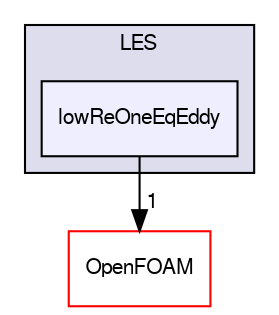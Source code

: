 digraph "src/turbulenceModels/compressible/LES/lowReOneEqEddy" {
  bgcolor=transparent;
  compound=true
  node [ fontsize="10", fontname="FreeSans"];
  edge [ labelfontsize="10", labelfontname="FreeSans"];
  subgraph clusterdir_943ca0c0198c4ddad648a9ecd502bcf4 {
    graph [ bgcolor="#ddddee", pencolor="black", label="LES" fontname="FreeSans", fontsize="10", URL="dir_943ca0c0198c4ddad648a9ecd502bcf4.html"]
  dir_ec1f3e8851c10b2351ce74b50383ef0f [shape=box, label="lowReOneEqEddy", style="filled", fillcolor="#eeeeff", pencolor="black", URL="dir_ec1f3e8851c10b2351ce74b50383ef0f.html"];
  }
  dir_c5473ff19b20e6ec4dfe5c310b3778a8 [shape=box label="OpenFOAM" color="red" URL="dir_c5473ff19b20e6ec4dfe5c310b3778a8.html"];
  dir_ec1f3e8851c10b2351ce74b50383ef0f->dir_c5473ff19b20e6ec4dfe5c310b3778a8 [headlabel="1", labeldistance=1.5 headhref="dir_002844_001732.html"];
}
